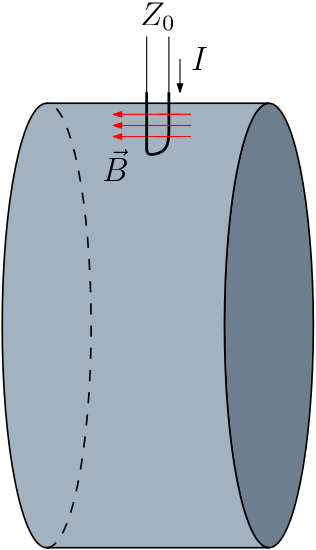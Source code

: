 <?xml version="1.0"?>
<!DOCTYPE ipe SYSTEM "ipe.dtd">
<ipe version="70005" creator="Ipe 7.1.5">
<info created="D:20150914155010" modified="D:20150919192356"/>
<ipestyle name="basic">
<symbol name="arrow/arc(spx)">
<path stroke="sym-stroke" fill="sym-stroke" pen="sym-pen">
0 0 m
-1 0.333 l
-1 -0.333 l
h
</path>
</symbol>
<symbol name="arrow/farc(spx)">
<path stroke="sym-stroke" fill="white" pen="sym-pen">
0 0 m
-1 0.333 l
-1 -0.333 l
h
</path>
</symbol>
<symbol name="mark/circle(sx)" transformations="translations">
<path fill="sym-stroke">
0.6 0 0 0.6 0 0 e
0.4 0 0 0.4 0 0 e
</path>
</symbol>
<symbol name="mark/disk(sx)" transformations="translations">
<path fill="sym-stroke">
0.6 0 0 0.6 0 0 e
</path>
</symbol>
<symbol name="mark/fdisk(sfx)" transformations="translations">
<group>
<path fill="sym-fill">
0.5 0 0 0.5 0 0 e
</path>
<path fill="sym-stroke" fillrule="eofill">
0.6 0 0 0.6 0 0 e
0.4 0 0 0.4 0 0 e
</path>
</group>
</symbol>
<symbol name="mark/box(sx)" transformations="translations">
<path fill="sym-stroke" fillrule="eofill">
-0.6 -0.6 m
0.6 -0.6 l
0.6 0.6 l
-0.6 0.6 l
h
-0.4 -0.4 m
0.4 -0.4 l
0.4 0.4 l
-0.4 0.4 l
h
</path>
</symbol>
<symbol name="mark/square(sx)" transformations="translations">
<path fill="sym-stroke">
-0.6 -0.6 m
0.6 -0.6 l
0.6 0.6 l
-0.6 0.6 l
h
</path>
</symbol>
<symbol name="mark/fsquare(sfx)" transformations="translations">
<group>
<path fill="sym-fill">
-0.5 -0.5 m
0.5 -0.5 l
0.5 0.5 l
-0.5 0.5 l
h
</path>
<path fill="sym-stroke" fillrule="eofill">
-0.6 -0.6 m
0.6 -0.6 l
0.6 0.6 l
-0.6 0.6 l
h
-0.4 -0.4 m
0.4 -0.4 l
0.4 0.4 l
-0.4 0.4 l
h
</path>
</group>
</symbol>
<symbol name="mark/cross(sx)" transformations="translations">
<group>
<path fill="sym-stroke">
-0.43 -0.57 m
0.57 0.43 l
0.43 0.57 l
-0.57 -0.43 l
h
</path>
<path fill="sym-stroke">
-0.43 0.57 m
0.57 -0.43 l
0.43 -0.57 l
-0.57 0.43 l
h
</path>
</group>
</symbol>
<symbol name="arrow/fnormal(spx)">
<path stroke="sym-stroke" fill="white" pen="sym-pen">
0 0 m
-1 0.333 l
-1 -0.333 l
h
</path>
</symbol>
<symbol name="arrow/pointed(spx)">
<path stroke="sym-stroke" fill="sym-stroke" pen="sym-pen">
0 0 m
-1 0.333 l
-0.8 0 l
-1 -0.333 l
h
</path>
</symbol>
<symbol name="arrow/fpointed(spx)">
<path stroke="sym-stroke" fill="white" pen="sym-pen">
0 0 m
-1 0.333 l
-0.8 0 l
-1 -0.333 l
h
</path>
</symbol>
<symbol name="arrow/linear(spx)">
<path stroke="sym-stroke" pen="sym-pen">
-1 0.333 m
0 0 l
-1 -0.333 l
</path>
</symbol>
<symbol name="arrow/fdouble(spx)">
<path stroke="sym-stroke" fill="white" pen="sym-pen">
0 0 m
-1 0.333 l
-1 -0.333 l
h
-1 0 m
-2 0.333 l
-2 -0.333 l
h
</path>
</symbol>
<symbol name="arrow/double(spx)">
<path stroke="sym-stroke" fill="sym-stroke" pen="sym-pen">
0 0 m
-1 0.333 l
-1 -0.333 l
h
-1 0 m
-2 0.333 l
-2 -0.333 l
h
</path>
</symbol>
<pen name="heavier" value="0.8"/>
<pen name="fat" value="1.2"/>
<pen name="ultrafat" value="2"/>
<symbolsize name="large" value="5"/>
<symbolsize name="small" value="2"/>
<symbolsize name="tiny" value="1.1"/>
<arrowsize name="large" value="10"/>
<arrowsize name="small" value="5"/>
<arrowsize name="tiny" value="3"/>
<color name="red" value="1 0 0"/>
<color name="green" value="0 1 0"/>
<color name="blue" value="0 0 1"/>
<color name="yellow" value="1 1 0"/>
<color name="orange" value="1 0.647 0"/>
<color name="gold" value="1 0.843 0"/>
<color name="purple" value="0.627 0.125 0.941"/>
<color name="gray" value="0.745"/>
<color name="brown" value="0.647 0.165 0.165"/>
<color name="navy" value="0 0 0.502"/>
<color name="pink" value="1 0.753 0.796"/>
<color name="seagreen" value="0.18 0.545 0.341"/>
<color name="turquoise" value="0.251 0.878 0.816"/>
<color name="violet" value="0.933 0.51 0.933"/>
<color name="darkblue" value="0 0 0.545"/>
<color name="darkcyan" value="0 0.545 0.545"/>
<color name="darkgray" value="0.663"/>
<color name="darkgreen" value="0 0.392 0"/>
<color name="darkmagenta" value="0.545 0 0.545"/>
<color name="darkorange" value="1 0.549 0"/>
<color name="darkred" value="0.545 0 0"/>
<color name="lightblue" value="0.678 0.847 0.902"/>
<color name="lightcyan" value="0.878 1 1"/>
<color name="lightgray" value="0.827"/>
<color name="lightgreen" value="0.565 0.933 0.565"/>
<color name="lightyellow" value="1 1 0.878"/>
<dashstyle name="dashed" value="[4] 0"/>
<dashstyle name="dotted" value="[1 3] 0"/>
<dashstyle name="dash dotted" value="[4 2 1 2] 0"/>
<dashstyle name="dash dot dotted" value="[4 2 1 2 1 2] 0"/>
<textsize name="large" value="\large"/>
<textsize name="Large" value="\Large"/>
<textsize name="LARGE" value="\LARGE"/>
<textsize name="huge" value="\huge"/>
<textsize name="Huge" value="\Huge"/>
<textsize name="small" value="\small"/>
<textsize name="footnote" value="\footnotesize"/>
<textsize name="tiny" value="\tiny"/>
<textstyle name="center" begin="\begin{center}" end="\end{center}"/>
<textstyle name="itemize" begin="\begin{itemize}" end="\end{itemize}"/>
<textstyle name="item" begin="\begin{itemize}\item{}" end="\end{itemize}"/>
<gridsize name="4 pts" value="4"/>
<gridsize name="8 pts (~3 mm)" value="8"/>
<gridsize name="16 pts (~6 mm)" value="16"/>
<gridsize name="32 pts (~12 mm)" value="32"/>
<gridsize name="10 pts (~3.5 mm)" value="10"/>
<gridsize name="20 pts (~7 mm)" value="20"/>
<gridsize name="14 pts (~5 mm)" value="14"/>
<gridsize name="28 pts (~10 mm)" value="28"/>
<gridsize name="56 pts (~20 mm)" value="56"/>
<anglesize name="90 deg" value="90"/>
<anglesize name="60 deg" value="60"/>
<anglesize name="45 deg" value="45"/>
<anglesize name="30 deg" value="30"/>
<anglesize name="22.5 deg" value="22.5"/>
<tiling name="falling" angle="-60" step="4" width="1"/>
<tiling name="rising" angle="30" step="4" width="1"/>
</ipestyle>
<page>
<layer name="Zylinder"/>
<layer name="KS"/>
<view layers="Zylinder" active="Zylinder"/>
<path layer="Zylinder" stroke="black" pen="0.6">
176 496 m
0 80 -16 0 176 576 176 656 a
</path>
<path matrix="1 0 0 1 -16 0" stroke="black" fill="0.427 0.494 0.549" pen="0.6">
272 496 m
0 80 -16 0 272 576 272 656 a
272 656 m
0 80 -16 0 272 576 272 496 a
</path>
<path stroke="black" fill="0.639 0.698 0.749" pen="0.6">
176 656 m
0 80 -16 0 176 576 176 496 a
256 496 l
0 80 16 0 256 576 256 656 a
h
</path>
<path stroke="black" dash="dashed" pen="0.6">
176 496 m
0 80 -16 0 176 576 176 656 a
</path>
<path layer="KS" stroke="black" dash="dashed" pen="0.8">
176 576 m
256 576 l
</path>
<path stroke="black" pen="0.8" arrow="normal/normal">
256 576 m
288 576 l
</path>
<path stroke="black" dash="dashed" pen="0.8">
176 576 m
176 656 l
</path>
<path stroke="black" pen="0.8" arrow="normal/normal">
176 656 m
176 688 l
</path>
<text matrix="1 0 0 1 -34.9951 4.89359" transformations="translations" pos="320 576" stroke="black" type="label" width="10.319" height="8.896" depth="0" valign="baseline" size="20">$z$</text>
<path stroke="black" fill="white" dash="dashed" pen="0.8">
176 576 m
160.311 560.311 l
</path>
<path stroke="black" fill="white" pen="0.8" arrow="normal/normal">
160.311 560.311 m
144 544 l
</path>
<text matrix="1 0 0 1 -159.844 108.641" transformations="translations" pos="320 576" stroke="black" type="label" width="11.497" height="8.896" depth="0" valign="baseline" size="20">$x$</text>
<text matrix="1 0 0 1 -186.647 -23.2542" transformations="translations" pos="320 576" stroke="black" type="label" width="10.606" height="8.894" depth="4.02" valign="baseline" size="20">$y$</text>
<path layer="Zylinder" matrix="1 0 0 1 4 0" stroke="black" pen="1">
208 656 m
208 660 l
</path>
<path matrix="1 0 0 1 -4 0" stroke="black" pen="1">
224 656 m
224 660 l
</path>
<path stroke="black">
212 660 m
212 680 l
</path>
<path stroke="black">
220 660 m
220 680 l
</path>
<path stroke="black" arrow="normal/tiny">
224 672 m
224 660 l
</path>
<text transformations="translations" pos="228 668" stroke="black" type="label" width="6.103" height="8.169" depth="0" valign="baseline" size="12">$I$</text>
<path stroke="1 0 0" arrow="normal/tiny">
228 644 m
200 644 l
</path>
<text matrix="1 0 0 1 -4 -20" transformations="translations" pos="200 648" stroke="black" type="label" width="9.496" height="11.543" depth="0" valign="baseline" size="12">$\vec{B}$</text>
<path stroke="1 0 0" arrow="normal/tiny">
228 648 m
200 648 l
</path>
<path matrix="1 0 0 1 0 4" stroke="1 0 0" arrow="normal/tiny">
228 648 m
200 648 l
</path>
<path stroke="black" pen="1">
220 656 m
220 648 l
220 640
216.014 637.636
212.099 637.281
212 640 s
212 656 l
</path>
<path matrix="1 0 0 1 -4 0" stroke="1 0 0">
228 652 m
220 652 l
</path>
<path matrix="1 0 0 1 -4 -4" stroke="1 0 0">
228 652 m
220 652 l
</path>
<path matrix="1 0 0 1 -4 -8" stroke="1 0 0">
228 652 m
220 652 l
</path>
<text matrix="1 0 0 1 0 -4" transformations="translations" pos="216 688" stroke="black" type="label" width="12.745" height="8.173" depth="1.79" halign="center" valign="baseline" size="12">$Z_0$</text>
</page>
</ipe>
